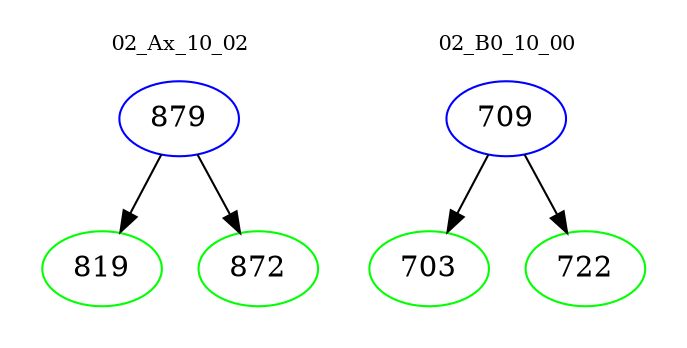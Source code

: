 digraph{
subgraph cluster_0 {
color = white
label = "02_Ax_10_02";
fontsize=10;
T0_879 [label="879", color="blue"]
T0_879 -> T0_819 [color="black"]
T0_819 [label="819", color="green"]
T0_879 -> T0_872 [color="black"]
T0_872 [label="872", color="green"]
}
subgraph cluster_1 {
color = white
label = "02_B0_10_00";
fontsize=10;
T1_709 [label="709", color="blue"]
T1_709 -> T1_703 [color="black"]
T1_703 [label="703", color="green"]
T1_709 -> T1_722 [color="black"]
T1_722 [label="722", color="green"]
}
}

